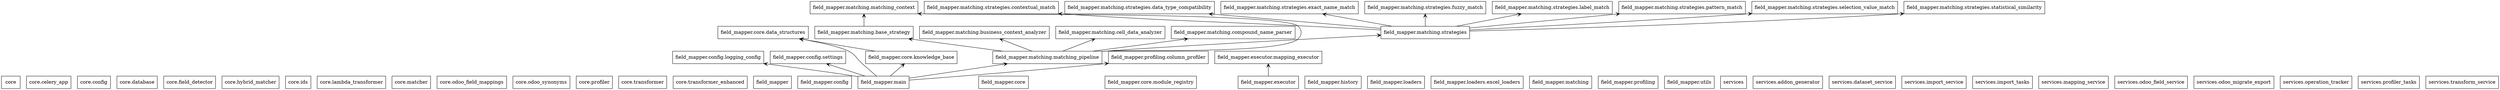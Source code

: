 digraph "packages_DataMigrator" {
rankdir=BT
charset="utf-8"
"core" [color="black", label=<core>, shape="box", style="solid"];
"core.celery_app" [color="black", label=<core.celery_app>, shape="box", style="solid"];
"core.config" [color="black", label=<core.config>, shape="box", style="solid"];
"core.database" [color="black", label=<core.database>, shape="box", style="solid"];
"core.field_detector" [color="black", label=<core.field_detector>, shape="box", style="solid"];
"core.hybrid_matcher" [color="black", label=<core.hybrid_matcher>, shape="box", style="solid"];
"core.ids" [color="black", label=<core.ids>, shape="box", style="solid"];
"core.lambda_transformer" [color="black", label=<core.lambda_transformer>, shape="box", style="solid"];
"core.matcher" [color="black", label=<core.matcher>, shape="box", style="solid"];
"core.odoo_field_mappings" [color="black", label=<core.odoo_field_mappings>, shape="box", style="solid"];
"core.odoo_synonyms" [color="black", label=<core.odoo_synonyms>, shape="box", style="solid"];
"core.profiler" [color="black", label=<core.profiler>, shape="box", style="solid"];
"core.transformer" [color="black", label=<core.transformer>, shape="box", style="solid"];
"core.transformer_enhanced" [color="black", label=<core.transformer_enhanced>, shape="box", style="solid"];
"field_mapper" [color="black", label=<field_mapper>, shape="box", style="solid"];
"field_mapper.config" [color="black", label=<field_mapper.config>, shape="box", style="solid"];
"field_mapper.config.logging_config" [color="black", label=<field_mapper.config.logging_config>, shape="box", style="solid"];
"field_mapper.config.settings" [color="black", label=<field_mapper.config.settings>, shape="box", style="solid"];
"field_mapper.core" [color="black", label=<field_mapper.core>, shape="box", style="solid"];
"field_mapper.core.data_structures" [color="black", label=<field_mapper.core.data_structures>, shape="box", style="solid"];
"field_mapper.core.knowledge_base" [color="black", label=<field_mapper.core.knowledge_base>, shape="box", style="solid"];
"field_mapper.core.module_registry" [color="black", label=<field_mapper.core.module_registry>, shape="box", style="solid"];
"field_mapper.executor" [color="black", label=<field_mapper.executor>, shape="box", style="solid"];
"field_mapper.executor.mapping_executor" [color="black", label=<field_mapper.executor.mapping_executor>, shape="box", style="solid"];
"field_mapper.history" [color="black", label=<field_mapper.history>, shape="box", style="solid"];
"field_mapper.loaders" [color="black", label=<field_mapper.loaders>, shape="box", style="solid"];
"field_mapper.loaders.excel_loaders" [color="black", label=<field_mapper.loaders.excel_loaders>, shape="box", style="solid"];
"field_mapper.main" [color="black", label=<field_mapper.main>, shape="box", style="solid"];
"field_mapper.matching" [color="black", label=<field_mapper.matching>, shape="box", style="solid"];
"field_mapper.matching.base_strategy" [color="black", label=<field_mapper.matching.base_strategy>, shape="box", style="solid"];
"field_mapper.matching.business_context_analyzer" [color="black", label=<field_mapper.matching.business_context_analyzer>, shape="box", style="solid"];
"field_mapper.matching.cell_data_analyzer" [color="black", label=<field_mapper.matching.cell_data_analyzer>, shape="box", style="solid"];
"field_mapper.matching.compound_name_parser" [color="black", label=<field_mapper.matching.compound_name_parser>, shape="box", style="solid"];
"field_mapper.matching.matching_context" [color="black", label=<field_mapper.matching.matching_context>, shape="box", style="solid"];
"field_mapper.matching.matching_pipeline" [color="black", label=<field_mapper.matching.matching_pipeline>, shape="box", style="solid"];
"field_mapper.matching.strategies" [color="black", label=<field_mapper.matching.strategies>, shape="box", style="solid"];
"field_mapper.matching.strategies.contextual_match" [color="black", label=<field_mapper.matching.strategies.contextual_match>, shape="box", style="solid"];
"field_mapper.matching.strategies.data_type_compatibility" [color="black", label=<field_mapper.matching.strategies.data_type_compatibility>, shape="box", style="solid"];
"field_mapper.matching.strategies.exact_name_match" [color="black", label=<field_mapper.matching.strategies.exact_name_match>, shape="box", style="solid"];
"field_mapper.matching.strategies.fuzzy_match" [color="black", label=<field_mapper.matching.strategies.fuzzy_match>, shape="box", style="solid"];
"field_mapper.matching.strategies.label_match" [color="black", label=<field_mapper.matching.strategies.label_match>, shape="box", style="solid"];
"field_mapper.matching.strategies.pattern_match" [color="black", label=<field_mapper.matching.strategies.pattern_match>, shape="box", style="solid"];
"field_mapper.matching.strategies.selection_value_match" [color="black", label=<field_mapper.matching.strategies.selection_value_match>, shape="box", style="solid"];
"field_mapper.matching.strategies.statistical_similarity" [color="black", label=<field_mapper.matching.strategies.statistical_similarity>, shape="box", style="solid"];
"field_mapper.profiling" [color="black", label=<field_mapper.profiling>, shape="box", style="solid"];
"field_mapper.profiling.column_profiler" [color="black", label=<field_mapper.profiling.column_profiler>, shape="box", style="solid"];
"field_mapper.utils" [color="black", label=<field_mapper.utils>, shape="box", style="solid"];
"services" [color="black", label=<services>, shape="box", style="solid"];
"services.addon_generator" [color="black", label=<services.addon_generator>, shape="box", style="solid"];
"services.dataset_service" [color="black", label=<services.dataset_service>, shape="box", style="solid"];
"services.import_service" [color="black", label=<services.import_service>, shape="box", style="solid"];
"services.import_tasks" [color="black", label=<services.import_tasks>, shape="box", style="solid"];
"services.mapping_service" [color="black", label=<services.mapping_service>, shape="box", style="solid"];
"services.odoo_field_service" [color="black", label=<services.odoo_field_service>, shape="box", style="solid"];
"services.odoo_migrate_export" [color="black", label=<services.odoo_migrate_export>, shape="box", style="solid"];
"services.operation_tracker" [color="black", label=<services.operation_tracker>, shape="box", style="solid"];
"services.profiler_tasks" [color="black", label=<services.profiler_tasks>, shape="box", style="solid"];
"services.transform_service" [color="black", label=<services.transform_service>, shape="box", style="solid"];
"field_mapper.core.knowledge_base" -> "field_mapper.core.data_structures" [arrowhead="open", arrowtail="none"];
"field_mapper.executor" -> "field_mapper.executor.mapping_executor" [arrowhead="open", arrowtail="none"];
"field_mapper.main" -> "field_mapper.config.logging_config" [arrowhead="open", arrowtail="none"];
"field_mapper.main" -> "field_mapper.config.settings" [arrowhead="open", arrowtail="none"];
"field_mapper.main" -> "field_mapper.core.data_structures" [arrowhead="open", arrowtail="none"];
"field_mapper.main" -> "field_mapper.core.knowledge_base" [arrowhead="open", arrowtail="none"];
"field_mapper.main" -> "field_mapper.matching.matching_pipeline" [arrowhead="open", arrowtail="none"];
"field_mapper.main" -> "field_mapper.profiling.column_profiler" [arrowhead="open", arrowtail="none"];
"field_mapper.matching.base_strategy" -> "field_mapper.matching.matching_context" [arrowhead="open", arrowtail="none"];
"field_mapper.matching.matching_pipeline" -> "field_mapper.matching.base_strategy" [arrowhead="open", arrowtail="none"];
"field_mapper.matching.matching_pipeline" -> "field_mapper.matching.business_context_analyzer" [arrowhead="open", arrowtail="none"];
"field_mapper.matching.matching_pipeline" -> "field_mapper.matching.cell_data_analyzer" [arrowhead="open", arrowtail="none"];
"field_mapper.matching.matching_pipeline" -> "field_mapper.matching.compound_name_parser" [arrowhead="open", arrowtail="none"];
"field_mapper.matching.matching_pipeline" -> "field_mapper.matching.matching_context" [arrowhead="open", arrowtail="none"];
"field_mapper.matching.matching_pipeline" -> "field_mapper.matching.strategies" [arrowhead="open", arrowtail="none"];
"field_mapper.matching.strategies" -> "field_mapper.matching.strategies.contextual_match" [arrowhead="open", arrowtail="none"];
"field_mapper.matching.strategies" -> "field_mapper.matching.strategies.data_type_compatibility" [arrowhead="open", arrowtail="none"];
"field_mapper.matching.strategies" -> "field_mapper.matching.strategies.exact_name_match" [arrowhead="open", arrowtail="none"];
"field_mapper.matching.strategies" -> "field_mapper.matching.strategies.fuzzy_match" [arrowhead="open", arrowtail="none"];
"field_mapper.matching.strategies" -> "field_mapper.matching.strategies.label_match" [arrowhead="open", arrowtail="none"];
"field_mapper.matching.strategies" -> "field_mapper.matching.strategies.pattern_match" [arrowhead="open", arrowtail="none"];
"field_mapper.matching.strategies" -> "field_mapper.matching.strategies.selection_value_match" [arrowhead="open", arrowtail="none"];
"field_mapper.matching.strategies" -> "field_mapper.matching.strategies.statistical_similarity" [arrowhead="open", arrowtail="none"];
}
